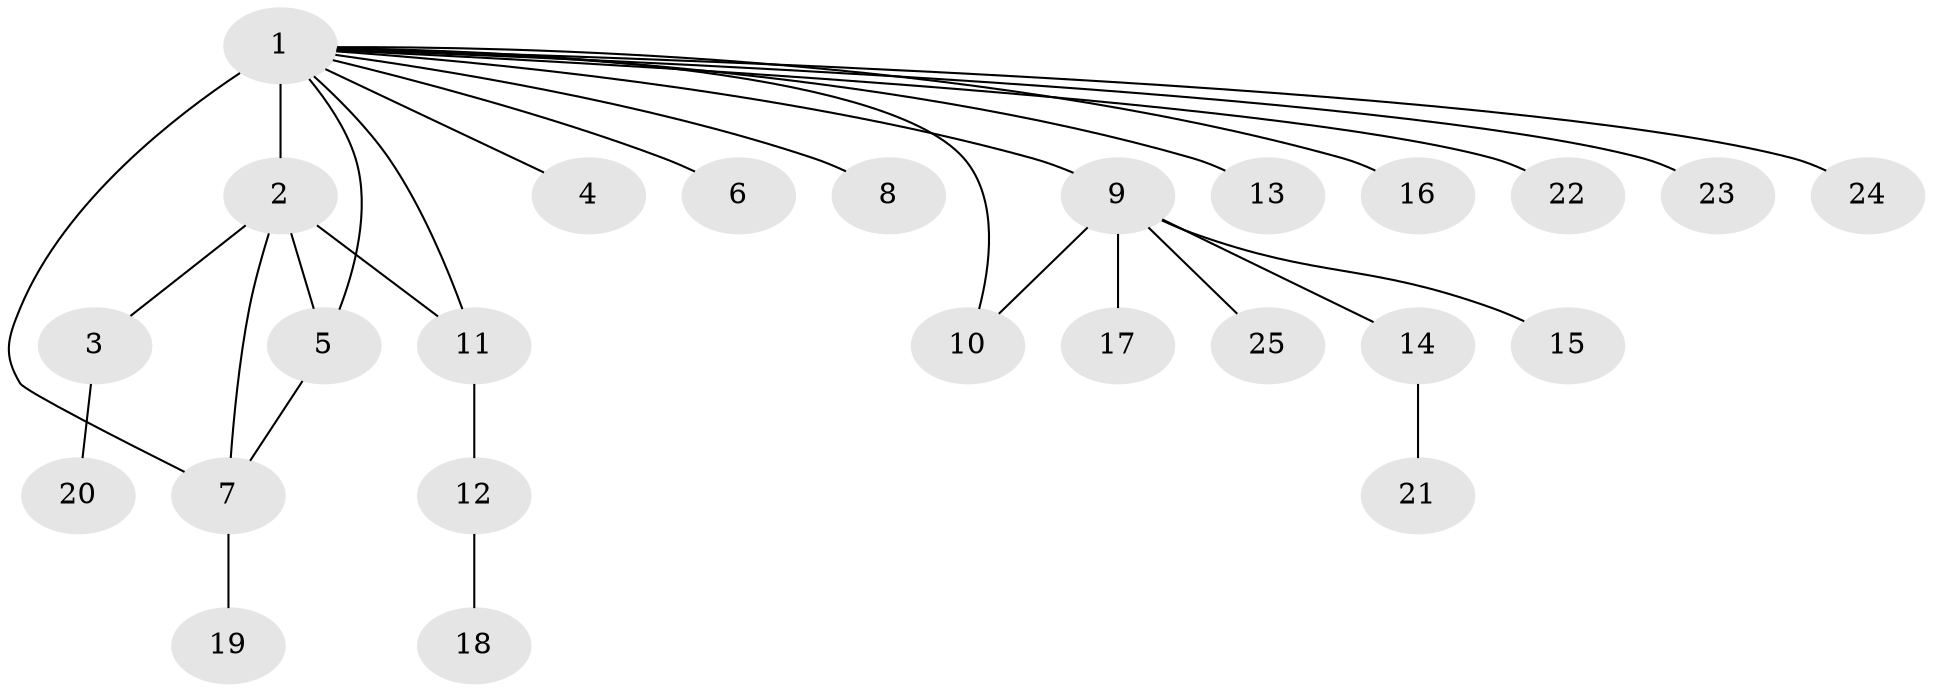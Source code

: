 // original degree distribution, {2: 0.2, 26: 0.02, 6: 0.06, 4: 0.08, 1: 0.54, 3: 0.06, 5: 0.04}
// Generated by graph-tools (version 1.1) at 2025/35/03/09/25 02:35:49]
// undirected, 25 vertices, 29 edges
graph export_dot {
graph [start="1"]
  node [color=gray90,style=filled];
  1;
  2;
  3;
  4;
  5;
  6;
  7;
  8;
  9;
  10;
  11;
  12;
  13;
  14;
  15;
  16;
  17;
  18;
  19;
  20;
  21;
  22;
  23;
  24;
  25;
  1 -- 2 [weight=19.0];
  1 -- 4 [weight=1.0];
  1 -- 5 [weight=1.0];
  1 -- 6 [weight=1.0];
  1 -- 7 [weight=1.0];
  1 -- 8 [weight=1.0];
  1 -- 9 [weight=1.0];
  1 -- 10 [weight=2.0];
  1 -- 11 [weight=3.0];
  1 -- 13 [weight=1.0];
  1 -- 16 [weight=1.0];
  1 -- 22 [weight=2.0];
  1 -- 23 [weight=1.0];
  1 -- 24 [weight=1.0];
  2 -- 3 [weight=1.0];
  2 -- 5 [weight=2.0];
  2 -- 7 [weight=1.0];
  2 -- 11 [weight=1.0];
  3 -- 20 [weight=1.0];
  5 -- 7 [weight=1.0];
  7 -- 19 [weight=1.0];
  9 -- 10 [weight=1.0];
  9 -- 14 [weight=1.0];
  9 -- 15 [weight=1.0];
  9 -- 17 [weight=1.0];
  9 -- 25 [weight=1.0];
  11 -- 12 [weight=1.0];
  12 -- 18 [weight=1.0];
  14 -- 21 [weight=1.0];
}
